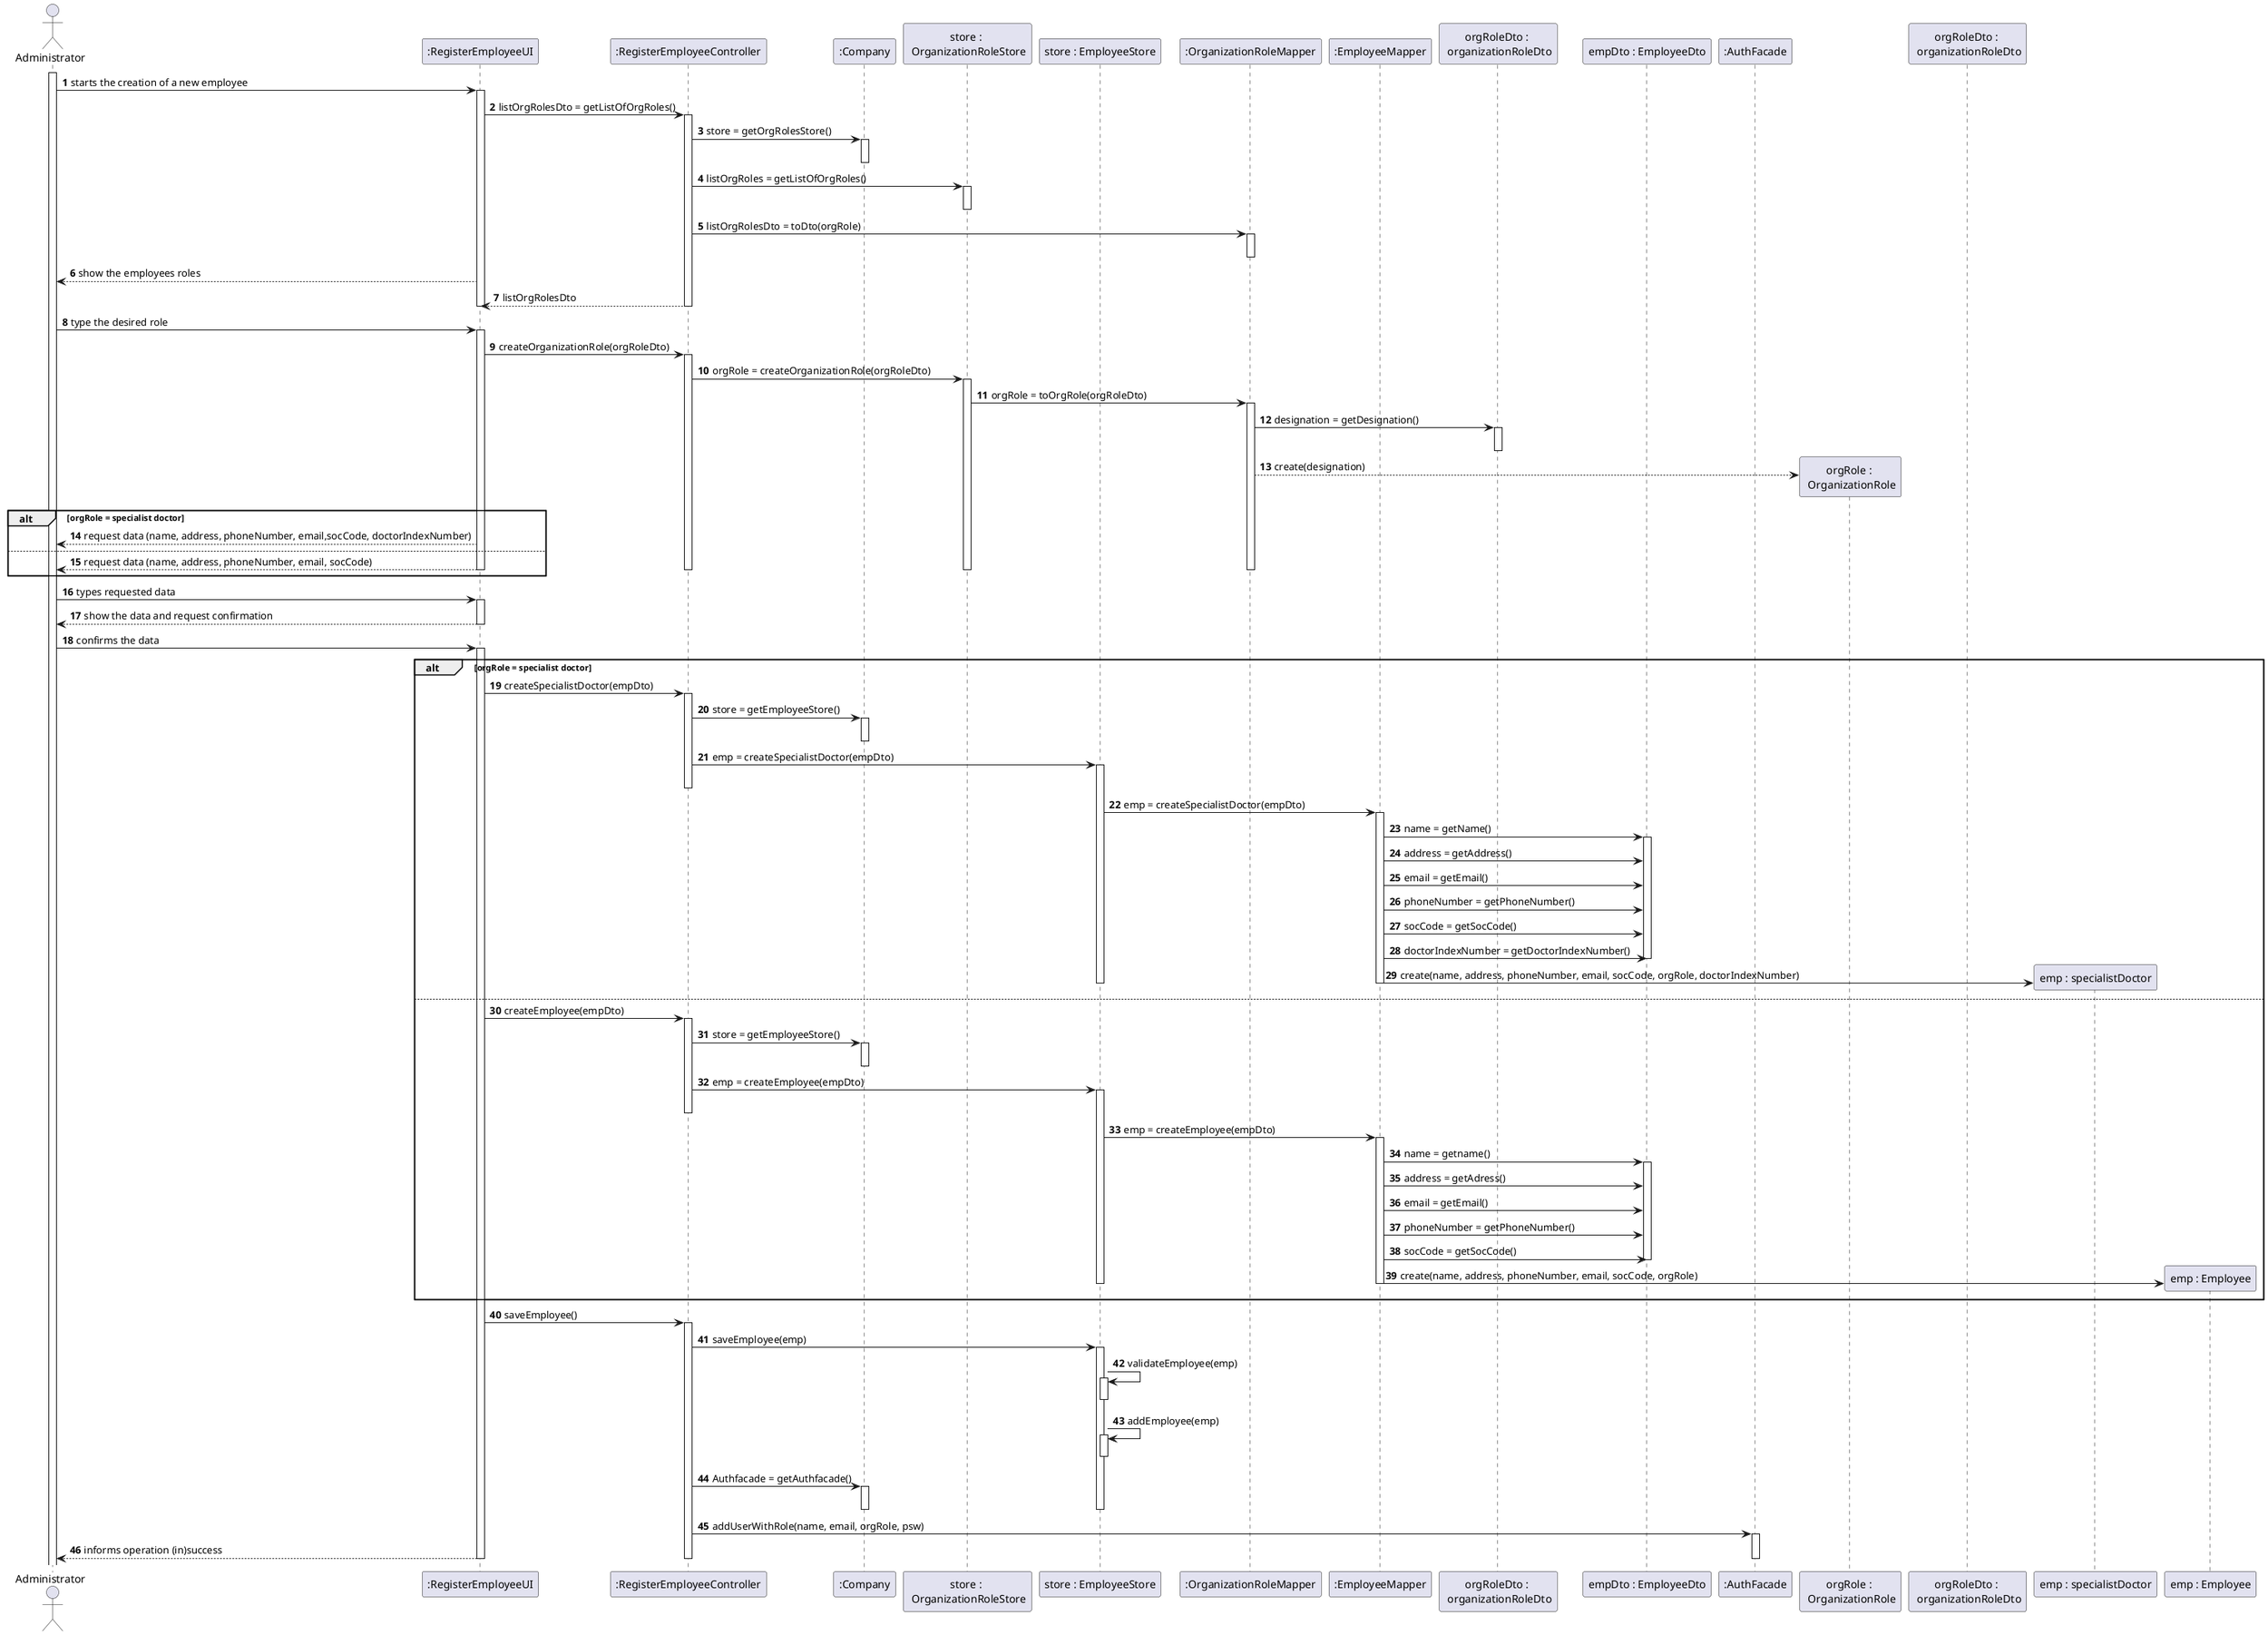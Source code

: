 @startuml
autonumber
'hide footbox
actor "Administrator" as ADM

participant ":RegisterEmployeeUI" as UI
participant ":RegisterEmployeeController" as CTRL
participant ":Company" as COMP
participant "store : \n OrganizationRoleStore" as ORGSTORE
participant "store : EmployeeStore" as STORE
participant ":OrganizationRoleMapper" as MAPPER
participant ":EmployeeMapper" as MAPPEREMP
participant "orgRoleDto : \n organizationRoleDto" as ORGROLEDTO
participant "empDto : EmployeeDto" as EMPDTO
participant ":AuthFacade" as AUTHFACADE

activate ADM
ADM -> UI : starts the creation of a new employee
activate UI
UI -> CTRL: listOrgRolesDto = getListOfOrgRoles()
activate CTRL
CTRL -> COMP : store = getOrgRolesStore()
activate COMP
deactivate COMP
CTRL->ORGSTORE : listOrgRoles = getListOfOrgRoles()
activate ORGSTORE
deactivate ORGSTORE
CTRL->MAPPER : listOrgRolesDto = toDto(orgRole)
activate MAPPER
deactivate MAPPER
UI-->ADM : show the employees roles
CTRL-->UI : listOrgRolesDto
deactivate COMP
deactivate CTRL
deactivate UI



ADM -> UI : type the desired role
activate UI
UI -> CTRL : createOrganizationRole(orgRoleDto)
activate CTRL
CTRL -> ORGSTORE: orgRole = createOrganizationRole(orgRoleDto)
activate ORGSTORE
ORGSTORE -> MAPPER : orgRole = toOrgRole(orgRoleDto)
activate MAPPER
MAPPER -> ORGROLEDTO : designation = getDesignation()
activate ORGROLEDTO
deactivate ORGROLEDTO
MAPPER-->"orgRole : \n OrganizationRole"** : create(designation)

alt orgRole = specialist doctor
UI --> ADM : request data (name, address, phoneNumber, email,socCode, doctorIndexNumber)
else
UI --> ADM : request data (name, address, phoneNumber, email, socCode)
deactivate "orgRoleDto : \n organizationRoleDto"

deactivate MAPPER
deactivate ORGSTORE
deactivate CTRL
deactivate UI
end


ADM -> UI : types requested data
activate UI
UI --> ADM : show the data and request confirmation
deactivate UI

ADM ->UI : confirms the data
activate UI
alt orgRole = specialist doctor
UI -> CTRL : createSpecialistDoctor(empDto)
activate CTRL

CTRL -> COMP : store = getEmployeeStore()
activate COMP
deactivate COMP
CTRL -> STORE : emp = createSpecialistDoctor(empDto)

activate STORE
deactivate CTRL



STORE -> MAPPEREMP : emp = createSpecialistDoctor(empDto)
activate MAPPEREMP

MAPPEREMP ->EMPDTO : name = getName()
activate EMPDTO
MAPPEREMP->EMPDTO : address = getAddress()
MAPPEREMP->EMPDTO : email = getEmail()
MAPPEREMP->EMPDTO : phoneNumber = getPhoneNumber()
MAPPEREMP->EMPDTO : socCode = getSocCode()
MAPPEREMP->EMPDTO : doctorIndexNumber = getDoctorIndexNumber()
deactivate EMPDTO
deactivate COMP
MAPPEREMP -> "emp : specialistDoctor"** : create(name, address, phoneNumber, email, socCode, orgRole, doctorIndexNumber)
deactivate MAPPEREMP
deactivate STORE
else
UI -> CTRL : createEmployee(empDto)
activate CTRL
CTRL -> COMP : store = getEmployeeStore()
activate COMP
deactivate COMP

CTRL-> STORE : emp = createEmployee(empDto)
activate STORE
deactivate CTRL

STORE ->MAPPEREMP : emp = createEmployee(empDto)
activate MAPPEREMP


MAPPEREMP ->EMPDTO : name = getname()
activate EMPDTO
MAPPEREMP->EMPDTO : address = getAdress()
MAPPEREMP->EMPDTO : email = getEmail()
MAPPEREMP->EMPDTO : phoneNumber = getPhoneNumber()
MAPPEREMP->EMPDTO : socCode = getSocCode()
deactivate EMPDTO
MAPPEREMP -> "emp : Employee"** : create(name, address, phoneNumber, email, socCode, orgRole)
deactivate MAPPEREMP

deactivate STORE
end

activate UI
UI -> CTRL : saveEmployee()
activate CTRL
CTRL -> STORE : saveEmployee(emp)

activate STORE

STORE ->STORE : validateEmployee(emp)
activate STORE
deactivate STORE

STORE ->STORE : addEmployee(emp)
activate STORE
deactivate STORE
CTRL->COMP : Authfacade = getAuthfacade()
activate COMP
deactivate COMP
deactivate STORE
CTRL->AUTHFACADE : addUserWithRole(name, email, orgRole, psw)
activate AUTHFACADE



UI --> ADM : informs operation (in)success
deactivate AUTHFACADE
deactivate CTRL
deactivate UI





@enduml